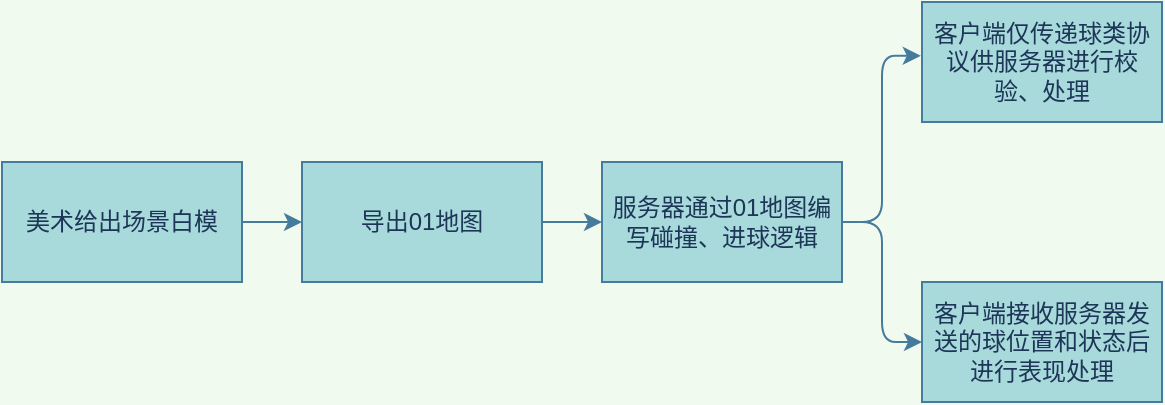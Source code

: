 <mxfile version="15.2.7" type="github">
  <diagram id="BXv8Uk4hmWsiIi-ezZ0V" name="Page-1">
    <mxGraphModel dx="712" dy="510" grid="1" gridSize="10" guides="1" tooltips="1" connect="1" arrows="1" fold="1" page="1" pageScale="1" pageWidth="827" pageHeight="1169" background="#F1FAEE" math="0" shadow="0">
      <root>
        <mxCell id="0" />
        <mxCell id="1" parent="0" />
        <mxCell id="qjit7VUSIicAryM_aOiy-3" style="edgeStyle=orthogonalEdgeStyle;curved=0;rounded=1;sketch=0;orthogonalLoop=1;jettySize=auto;html=1;fontColor=#1D3557;strokeColor=#457B9D;fillColor=#A8DADC;" edge="1" parent="1" source="qjit7VUSIicAryM_aOiy-1" target="qjit7VUSIicAryM_aOiy-2">
          <mxGeometry relative="1" as="geometry" />
        </mxCell>
        <mxCell id="qjit7VUSIicAryM_aOiy-1" value="美术给出场景白模" style="whiteSpace=wrap;html=1;fillColor=#A8DADC;strokeColor=#457B9D;fontColor=#1D3557;" vertex="1" parent="1">
          <mxGeometry x="120" y="290" width="120" height="60" as="geometry" />
        </mxCell>
        <mxCell id="qjit7VUSIicAryM_aOiy-5" style="edgeStyle=orthogonalEdgeStyle;curved=0;rounded=1;sketch=0;orthogonalLoop=1;jettySize=auto;html=1;fontColor=#1D3557;strokeColor=#457B9D;fillColor=#A8DADC;" edge="1" parent="1" source="qjit7VUSIicAryM_aOiy-2" target="qjit7VUSIicAryM_aOiy-4">
          <mxGeometry relative="1" as="geometry" />
        </mxCell>
        <mxCell id="qjit7VUSIicAryM_aOiy-2" value="导出01地图" style="rounded=0;whiteSpace=wrap;html=1;sketch=0;fontColor=#1D3557;strokeColor=#457B9D;fillColor=#A8DADC;" vertex="1" parent="1">
          <mxGeometry x="270" y="290" width="120" height="60" as="geometry" />
        </mxCell>
        <mxCell id="qjit7VUSIicAryM_aOiy-10" style="edgeStyle=orthogonalEdgeStyle;curved=0;rounded=1;sketch=0;orthogonalLoop=1;jettySize=auto;html=1;fontColor=#1D3557;strokeColor=#457B9D;fillColor=#A8DADC;" edge="1" parent="1" source="qjit7VUSIicAryM_aOiy-4" target="qjit7VUSIicAryM_aOiy-9">
          <mxGeometry relative="1" as="geometry" />
        </mxCell>
        <mxCell id="qjit7VUSIicAryM_aOiy-11" style="edgeStyle=orthogonalEdgeStyle;curved=0;rounded=1;sketch=0;orthogonalLoop=1;jettySize=auto;html=1;entryX=-0.005;entryY=0.448;entryDx=0;entryDy=0;entryPerimeter=0;fontColor=#1D3557;strokeColor=#457B9D;fillColor=#A8DADC;" edge="1" parent="1" source="qjit7VUSIicAryM_aOiy-4" target="qjit7VUSIicAryM_aOiy-6">
          <mxGeometry relative="1" as="geometry" />
        </mxCell>
        <mxCell id="qjit7VUSIicAryM_aOiy-4" value="服务器通过01地图编写碰撞、进球逻辑" style="rounded=0;whiteSpace=wrap;html=1;sketch=0;fontColor=#1D3557;strokeColor=#457B9D;fillColor=#A8DADC;" vertex="1" parent="1">
          <mxGeometry x="420" y="290" width="120" height="60" as="geometry" />
        </mxCell>
        <mxCell id="qjit7VUSIicAryM_aOiy-6" value="客户端仅传递球类协议供服务器进行校验、处理" style="rounded=0;whiteSpace=wrap;html=1;sketch=0;fontColor=#1D3557;strokeColor=#457B9D;fillColor=#A8DADC;" vertex="1" parent="1">
          <mxGeometry x="580" y="210" width="120" height="60" as="geometry" />
        </mxCell>
        <mxCell id="qjit7VUSIicAryM_aOiy-9" value="客户端接收服务器发送的球位置和状态后进行表现处理" style="rounded=0;whiteSpace=wrap;html=1;sketch=0;fontColor=#1D3557;strokeColor=#457B9D;fillColor=#A8DADC;" vertex="1" parent="1">
          <mxGeometry x="580" y="350" width="120" height="60" as="geometry" />
        </mxCell>
      </root>
    </mxGraphModel>
  </diagram>
</mxfile>
